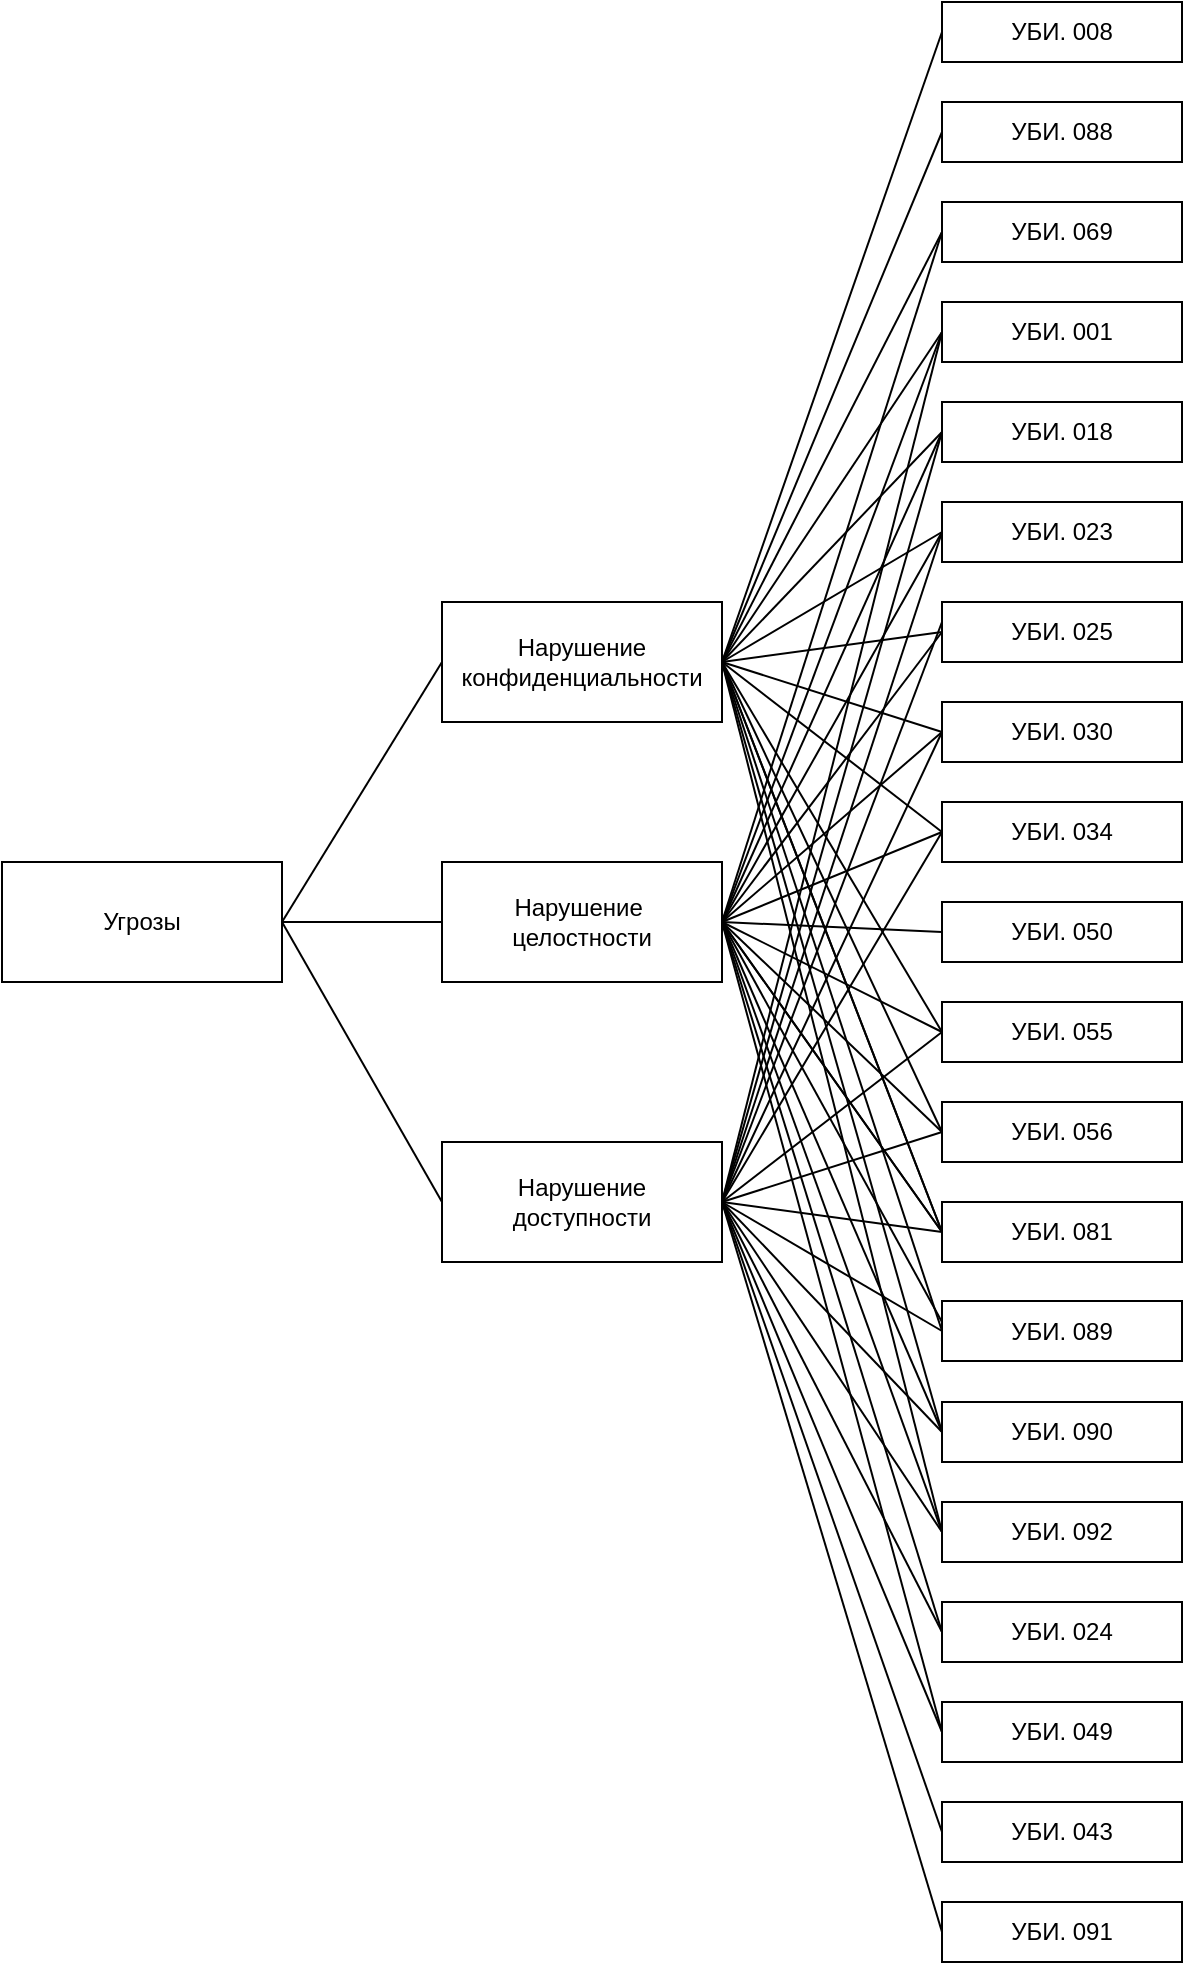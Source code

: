 <mxfile version="14.7.4" type="github"><diagram id="KXoY9jA_GB7N-rEaMCZF" name="Page-1"><mxGraphModel dx="1422" dy="1931" grid="1" gridSize="10" guides="1" tooltips="1" connect="1" arrows="1" fold="1" page="1" pageScale="1" pageWidth="827" pageHeight="1169" math="0" shadow="0"><root><mxCell id="0"/><mxCell id="1" parent="0"/><mxCell id="88y_IxggMM64B16vV4GN-1" value="Угрозы" style="rounded=0;whiteSpace=wrap;html=1;" vertex="1" parent="1"><mxGeometry x="20" y="350" width="140" height="60" as="geometry"/></mxCell><mxCell id="88y_IxggMM64B16vV4GN-3" value="Нарушение&lt;br&gt;конфиденциальности" style="rounded=0;whiteSpace=wrap;html=1;" vertex="1" parent="1"><mxGeometry x="240" y="220" width="140" height="60" as="geometry"/></mxCell><mxCell id="88y_IxggMM64B16vV4GN-4" value="Нарушение&amp;nbsp;&lt;br&gt;целостности" style="rounded=0;whiteSpace=wrap;html=1;" vertex="1" parent="1"><mxGeometry x="240" y="350" width="140" height="60" as="geometry"/></mxCell><mxCell id="88y_IxggMM64B16vV4GN-5" value="Нарушение&lt;br&gt;доступности" style="rounded=0;whiteSpace=wrap;html=1;" vertex="1" parent="1"><mxGeometry x="240" y="490" width="140" height="60" as="geometry"/></mxCell><mxCell id="88y_IxggMM64B16vV4GN-23" value="УБИ. 018" style="rounded=0;whiteSpace=wrap;html=1;" vertex="1" parent="1"><mxGeometry x="490" y="120" width="120" height="30" as="geometry"/></mxCell><mxCell id="88y_IxggMM64B16vV4GN-27" value="УБИ. 023" style="rounded=0;whiteSpace=wrap;html=1;" vertex="1" parent="1"><mxGeometry x="490" y="170" width="120" height="30" as="geometry"/></mxCell><mxCell id="88y_IxggMM64B16vV4GN-28" value="УБИ. 030" style="rounded=0;whiteSpace=wrap;html=1;" vertex="1" parent="1"><mxGeometry x="490" y="270" width="120" height="30" as="geometry"/></mxCell><mxCell id="88y_IxggMM64B16vV4GN-29" value="УБИ. 034" style="rounded=0;whiteSpace=wrap;html=1;" vertex="1" parent="1"><mxGeometry x="490" y="320" width="120" height="30" as="geometry"/></mxCell><mxCell id="88y_IxggMM64B16vV4GN-30" value="УБИ. 050" style="rounded=0;whiteSpace=wrap;html=1;" vertex="1" parent="1"><mxGeometry x="490" y="370" width="120" height="30" as="geometry"/></mxCell><mxCell id="88y_IxggMM64B16vV4GN-31" value="УБИ. 025" style="rounded=0;whiteSpace=wrap;html=1;" vertex="1" parent="1"><mxGeometry x="490" y="220" width="120" height="30" as="geometry"/></mxCell><mxCell id="88y_IxggMM64B16vV4GN-32" value="УБИ. 001" style="rounded=0;whiteSpace=wrap;html=1;" vertex="1" parent="1"><mxGeometry x="490" y="70" width="120" height="30" as="geometry"/></mxCell><mxCell id="88y_IxggMM64B16vV4GN-33" value="УБИ. 069" style="rounded=0;whiteSpace=wrap;html=1;" vertex="1" parent="1"><mxGeometry x="490" y="20" width="120" height="30" as="geometry"/></mxCell><mxCell id="88y_IxggMM64B16vV4GN-34" value="УБИ. 088" style="rounded=0;whiteSpace=wrap;html=1;" vertex="1" parent="1"><mxGeometry x="490" y="-30" width="120" height="30" as="geometry"/></mxCell><mxCell id="88y_IxggMM64B16vV4GN-35" value="УБИ. 008" style="rounded=0;whiteSpace=wrap;html=1;" vertex="1" parent="1"><mxGeometry x="490" y="-80" width="120" height="30" as="geometry"/></mxCell><mxCell id="88y_IxggMM64B16vV4GN-36" value="УБИ. 055" style="rounded=0;whiteSpace=wrap;html=1;" vertex="1" parent="1"><mxGeometry x="490" y="420" width="120" height="30" as="geometry"/></mxCell><mxCell id="88y_IxggMM64B16vV4GN-37" value="УБИ. 056" style="rounded=0;whiteSpace=wrap;html=1;" vertex="1" parent="1"><mxGeometry x="490" y="470" width="120" height="30" as="geometry"/></mxCell><mxCell id="88y_IxggMM64B16vV4GN-38" value="УБИ. 081" style="rounded=0;whiteSpace=wrap;html=1;" vertex="1" parent="1"><mxGeometry x="490" y="520" width="120" height="30" as="geometry"/></mxCell><mxCell id="88y_IxggMM64B16vV4GN-39" value="УБИ. 089" style="rounded=0;whiteSpace=wrap;html=1;" vertex="1" parent="1"><mxGeometry x="490" y="569.5" width="120" height="30" as="geometry"/></mxCell><mxCell id="88y_IxggMM64B16vV4GN-40" value="УБИ. 090" style="rounded=0;whiteSpace=wrap;html=1;" vertex="1" parent="1"><mxGeometry x="490" y="620" width="120" height="30" as="geometry"/></mxCell><mxCell id="88y_IxggMM64B16vV4GN-41" value="УБИ. 092" style="rounded=0;whiteSpace=wrap;html=1;" vertex="1" parent="1"><mxGeometry x="490" y="670" width="120" height="30" as="geometry"/></mxCell><mxCell id="88y_IxggMM64B16vV4GN-43" value="УБИ. 024" style="rounded=0;whiteSpace=wrap;html=1;" vertex="1" parent="1"><mxGeometry x="490" y="720" width="120" height="30" as="geometry"/></mxCell><mxCell id="88y_IxggMM64B16vV4GN-44" value="УБИ. 049" style="rounded=0;whiteSpace=wrap;html=1;" vertex="1" parent="1"><mxGeometry x="490" y="770" width="120" height="30" as="geometry"/></mxCell><mxCell id="88y_IxggMM64B16vV4GN-45" value="УБИ. 043" style="rounded=0;whiteSpace=wrap;html=1;" vertex="1" parent="1"><mxGeometry x="490" y="820" width="120" height="30" as="geometry"/></mxCell><mxCell id="88y_IxggMM64B16vV4GN-46" value="УБИ. 091" style="rounded=0;whiteSpace=wrap;html=1;" vertex="1" parent="1"><mxGeometry x="490" y="870" width="120" height="30" as="geometry"/></mxCell><mxCell id="88y_IxggMM64B16vV4GN-49" value="" style="endArrow=none;html=1;entryX=0;entryY=0.5;entryDx=0;entryDy=0;" edge="1" parent="1" target="88y_IxggMM64B16vV4GN-3"><mxGeometry width="50" height="50" relative="1" as="geometry"><mxPoint x="160" y="380" as="sourcePoint"/><mxPoint x="210" y="330" as="targetPoint"/></mxGeometry></mxCell><mxCell id="88y_IxggMM64B16vV4GN-50" value="" style="endArrow=none;html=1;entryX=0;entryY=0.5;entryDx=0;entryDy=0;exitX=1;exitY=0.5;exitDx=0;exitDy=0;" edge="1" parent="1" source="88y_IxggMM64B16vV4GN-1" target="88y_IxggMM64B16vV4GN-4"><mxGeometry width="50" height="50" relative="1" as="geometry"><mxPoint x="170" y="390" as="sourcePoint"/><mxPoint x="250" y="260" as="targetPoint"/></mxGeometry></mxCell><mxCell id="88y_IxggMM64B16vV4GN-51" value="" style="endArrow=none;html=1;entryX=0;entryY=0.5;entryDx=0;entryDy=0;exitX=1;exitY=0.5;exitDx=0;exitDy=0;" edge="1" parent="1" source="88y_IxggMM64B16vV4GN-1" target="88y_IxggMM64B16vV4GN-5"><mxGeometry width="50" height="50" relative="1" as="geometry"><mxPoint x="180" y="400" as="sourcePoint"/><mxPoint x="260" y="270" as="targetPoint"/></mxGeometry></mxCell><mxCell id="88y_IxggMM64B16vV4GN-52" value="" style="endArrow=none;html=1;entryX=0;entryY=0.5;entryDx=0;entryDy=0;exitX=1;exitY=0.5;exitDx=0;exitDy=0;" edge="1" parent="1" source="88y_IxggMM64B16vV4GN-3" target="88y_IxggMM64B16vV4GN-34"><mxGeometry width="50" height="50" relative="1" as="geometry"><mxPoint x="350" y="150" as="sourcePoint"/><mxPoint x="400" y="100" as="targetPoint"/></mxGeometry></mxCell><mxCell id="88y_IxggMM64B16vV4GN-53" value="" style="endArrow=none;html=1;entryX=0;entryY=0.5;entryDx=0;entryDy=0;exitX=1;exitY=0.5;exitDx=0;exitDy=0;" edge="1" parent="1" source="88y_IxggMM64B16vV4GN-3" target="88y_IxggMM64B16vV4GN-33"><mxGeometry width="50" height="50" relative="1" as="geometry"><mxPoint x="230" y="190" as="sourcePoint"/><mxPoint x="310" y="60" as="targetPoint"/></mxGeometry></mxCell><mxCell id="88y_IxggMM64B16vV4GN-54" value="" style="endArrow=none;html=1;entryX=0;entryY=0.5;entryDx=0;entryDy=0;exitX=1;exitY=0.5;exitDx=0;exitDy=0;" edge="1" parent="1" source="88y_IxggMM64B16vV4GN-3" target="88y_IxggMM64B16vV4GN-32"><mxGeometry width="50" height="50" relative="1" as="geometry"><mxPoint x="180" y="210" as="sourcePoint"/><mxPoint x="260" y="80" as="targetPoint"/></mxGeometry></mxCell><mxCell id="88y_IxggMM64B16vV4GN-55" value="" style="endArrow=none;html=1;entryX=0;entryY=0.5;entryDx=0;entryDy=0;exitX=1;exitY=0.5;exitDx=0;exitDy=0;" edge="1" parent="1" source="88y_IxggMM64B16vV4GN-4" target="88y_IxggMM64B16vV4GN-32"><mxGeometry width="50" height="50" relative="1" as="geometry"><mxPoint x="210" y="430" as="sourcePoint"/><mxPoint x="290" y="300" as="targetPoint"/></mxGeometry></mxCell><mxCell id="88y_IxggMM64B16vV4GN-56" value="" style="endArrow=none;html=1;exitX=1;exitY=0.5;exitDx=0;exitDy=0;" edge="1" parent="1" source="88y_IxggMM64B16vV4GN-5"><mxGeometry width="50" height="50" relative="1" as="geometry"><mxPoint x="220" y="440" as="sourcePoint"/><mxPoint x="490" y="85" as="targetPoint"/></mxGeometry></mxCell><mxCell id="88y_IxggMM64B16vV4GN-57" value="" style="endArrow=none;html=1;entryX=0;entryY=0.5;entryDx=0;entryDy=0;exitX=1;exitY=0.5;exitDx=0;exitDy=0;" edge="1" parent="1" source="88y_IxggMM64B16vV4GN-4" target="88y_IxggMM64B16vV4GN-33"><mxGeometry width="50" height="50" relative="1" as="geometry"><mxPoint x="110" y="270" as="sourcePoint"/><mxPoint x="190" y="140" as="targetPoint"/></mxGeometry></mxCell><mxCell id="88y_IxggMM64B16vV4GN-58" value="" style="endArrow=none;html=1;entryX=0;entryY=0.5;entryDx=0;entryDy=0;exitX=1;exitY=0.5;exitDx=0;exitDy=0;" edge="1" parent="1" source="88y_IxggMM64B16vV4GN-3" target="88y_IxggMM64B16vV4GN-35"><mxGeometry width="50" height="50" relative="1" as="geometry"><mxPoint x="240" y="460" as="sourcePoint"/><mxPoint x="320" y="330" as="targetPoint"/></mxGeometry></mxCell><mxCell id="88y_IxggMM64B16vV4GN-59" value="" style="endArrow=none;html=1;entryX=0;entryY=0.5;entryDx=0;entryDy=0;exitX=1;exitY=0.5;exitDx=0;exitDy=0;" edge="1" parent="1" source="88y_IxggMM64B16vV4GN-4" target="88y_IxggMM64B16vV4GN-30"><mxGeometry width="50" height="50" relative="1" as="geometry"><mxPoint x="250" y="470" as="sourcePoint"/><mxPoint x="330" y="340" as="targetPoint"/></mxGeometry></mxCell><mxCell id="88y_IxggMM64B16vV4GN-60" value="" style="endArrow=none;html=1;entryX=0;entryY=0.5;entryDx=0;entryDy=0;exitX=1;exitY=0.5;exitDx=0;exitDy=0;" edge="1" parent="1" source="88y_IxggMM64B16vV4GN-5" target="88y_IxggMM64B16vV4GN-46"><mxGeometry width="50" height="50" relative="1" as="geometry"><mxPoint x="260" y="480" as="sourcePoint"/><mxPoint x="340" y="350" as="targetPoint"/></mxGeometry></mxCell><mxCell id="88y_IxggMM64B16vV4GN-61" value="" style="endArrow=none;html=1;entryX=0;entryY=0.5;entryDx=0;entryDy=0;exitX=1;exitY=0.5;exitDx=0;exitDy=0;" edge="1" parent="1" source="88y_IxggMM64B16vV4GN-5" target="88y_IxggMM64B16vV4GN-45"><mxGeometry width="50" height="50" relative="1" as="geometry"><mxPoint x="270" y="490" as="sourcePoint"/><mxPoint x="350" y="360" as="targetPoint"/></mxGeometry></mxCell><mxCell id="88y_IxggMM64B16vV4GN-62" value="" style="endArrow=none;html=1;entryX=0;entryY=0.5;entryDx=0;entryDy=0;exitX=1;exitY=0.5;exitDx=0;exitDy=0;" edge="1" parent="1" source="88y_IxggMM64B16vV4GN-5" target="88y_IxggMM64B16vV4GN-44"><mxGeometry width="50" height="50" relative="1" as="geometry"><mxPoint x="280" y="500" as="sourcePoint"/><mxPoint x="360" y="370" as="targetPoint"/></mxGeometry></mxCell><mxCell id="88y_IxggMM64B16vV4GN-63" value="" style="endArrow=none;html=1;entryX=0;entryY=0.5;entryDx=0;entryDy=0;exitX=1;exitY=0.5;exitDx=0;exitDy=0;" edge="1" parent="1" source="88y_IxggMM64B16vV4GN-4" target="88y_IxggMM64B16vV4GN-44"><mxGeometry width="50" height="50" relative="1" as="geometry"><mxPoint x="290" y="510" as="sourcePoint"/><mxPoint x="370" y="380" as="targetPoint"/></mxGeometry></mxCell><mxCell id="88y_IxggMM64B16vV4GN-64" value="" style="endArrow=none;html=1;entryX=0;entryY=0.5;entryDx=0;entryDy=0;" edge="1" parent="1" target="88y_IxggMM64B16vV4GN-43"><mxGeometry width="50" height="50" relative="1" as="geometry"><mxPoint x="380" y="520" as="sourcePoint"/><mxPoint x="380" y="390" as="targetPoint"/></mxGeometry></mxCell><mxCell id="88y_IxggMM64B16vV4GN-65" value="" style="endArrow=none;html=1;entryX=0;entryY=0.5;entryDx=0;entryDy=0;" edge="1" parent="1" target="88y_IxggMM64B16vV4GN-43"><mxGeometry width="50" height="50" relative="1" as="geometry"><mxPoint x="380" y="380" as="sourcePoint"/><mxPoint x="390" y="400" as="targetPoint"/></mxGeometry></mxCell><mxCell id="88y_IxggMM64B16vV4GN-66" value="" style="endArrow=none;html=1;entryX=0;entryY=0.5;entryDx=0;entryDy=0;" edge="1" parent="1" target="88y_IxggMM64B16vV4GN-23"><mxGeometry width="50" height="50" relative="1" as="geometry"><mxPoint x="380" y="250" as="sourcePoint"/><mxPoint x="400" y="410" as="targetPoint"/></mxGeometry></mxCell><mxCell id="88y_IxggMM64B16vV4GN-67" value="" style="endArrow=none;html=1;entryX=0;entryY=0.5;entryDx=0;entryDy=0;" edge="1" parent="1" target="88y_IxggMM64B16vV4GN-23"><mxGeometry width="50" height="50" relative="1" as="geometry"><mxPoint x="380" y="380" as="sourcePoint"/><mxPoint x="410" y="420" as="targetPoint"/></mxGeometry></mxCell><mxCell id="88y_IxggMM64B16vV4GN-68" value="" style="endArrow=none;html=1;entryX=0;entryY=0.5;entryDx=0;entryDy=0;exitX=1;exitY=0.5;exitDx=0;exitDy=0;" edge="1" parent="1" source="88y_IxggMM64B16vV4GN-5" target="88y_IxggMM64B16vV4GN-23"><mxGeometry width="50" height="50" relative="1" as="geometry"><mxPoint x="340" y="560" as="sourcePoint"/><mxPoint x="420" y="430" as="targetPoint"/></mxGeometry></mxCell><mxCell id="88y_IxggMM64B16vV4GN-69" value="" style="endArrow=none;html=1;entryX=0;entryY=0.5;entryDx=0;entryDy=0;" edge="1" parent="1" target="88y_IxggMM64B16vV4GN-27"><mxGeometry width="50" height="50" relative="1" as="geometry"><mxPoint x="380" y="250" as="sourcePoint"/><mxPoint x="430" y="440" as="targetPoint"/></mxGeometry></mxCell><mxCell id="88y_IxggMM64B16vV4GN-70" value="" style="endArrow=none;html=1;entryX=0;entryY=0.5;entryDx=0;entryDy=0;" edge="1" parent="1" target="88y_IxggMM64B16vV4GN-27"><mxGeometry width="50" height="50" relative="1" as="geometry"><mxPoint x="380" y="380" as="sourcePoint"/><mxPoint x="440" y="450" as="targetPoint"/></mxGeometry></mxCell><mxCell id="88y_IxggMM64B16vV4GN-71" value="" style="endArrow=none;html=1;entryX=0;entryY=0.5;entryDx=0;entryDy=0;" edge="1" parent="1" target="88y_IxggMM64B16vV4GN-27"><mxGeometry width="50" height="50" relative="1" as="geometry"><mxPoint x="380" y="520" as="sourcePoint"/><mxPoint x="450" y="460" as="targetPoint"/></mxGeometry></mxCell><mxCell id="88y_IxggMM64B16vV4GN-72" value="" style="endArrow=none;html=1;entryX=0;entryY=0.5;entryDx=0;entryDy=0;exitX=1;exitY=0.5;exitDx=0;exitDy=0;" edge="1" parent="1" source="88y_IxggMM64B16vV4GN-3" target="88y_IxggMM64B16vV4GN-31"><mxGeometry width="50" height="50" relative="1" as="geometry"><mxPoint x="380" y="600" as="sourcePoint"/><mxPoint x="460" y="470" as="targetPoint"/></mxGeometry></mxCell><mxCell id="88y_IxggMM64B16vV4GN-73" value="" style="endArrow=none;html=1;entryX=0;entryY=0.5;entryDx=0;entryDy=0;exitX=1;exitY=0.5;exitDx=0;exitDy=0;" edge="1" parent="1" source="88y_IxggMM64B16vV4GN-4" target="88y_IxggMM64B16vV4GN-31"><mxGeometry width="50" height="50" relative="1" as="geometry"><mxPoint x="390" y="610" as="sourcePoint"/><mxPoint x="470" y="480" as="targetPoint"/></mxGeometry></mxCell><mxCell id="88y_IxggMM64B16vV4GN-74" value="" style="endArrow=none;html=1;entryX=0;entryY=0.333;entryDx=0;entryDy=0;entryPerimeter=0;exitX=1;exitY=0.5;exitDx=0;exitDy=0;" edge="1" parent="1" source="88y_IxggMM64B16vV4GN-5" target="88y_IxggMM64B16vV4GN-31"><mxGeometry width="50" height="50" relative="1" as="geometry"><mxPoint x="400" y="620" as="sourcePoint"/><mxPoint x="480" y="490" as="targetPoint"/></mxGeometry></mxCell><mxCell id="88y_IxggMM64B16vV4GN-75" value="" style="endArrow=none;html=1;entryX=0;entryY=0.5;entryDx=0;entryDy=0;exitX=1;exitY=0.5;exitDx=0;exitDy=0;" edge="1" parent="1" source="88y_IxggMM64B16vV4GN-3" target="88y_IxggMM64B16vV4GN-28"><mxGeometry width="50" height="50" relative="1" as="geometry"><mxPoint x="410" y="630" as="sourcePoint"/><mxPoint x="490" y="500" as="targetPoint"/></mxGeometry></mxCell><mxCell id="88y_IxggMM64B16vV4GN-76" value="" style="endArrow=none;html=1;exitX=1;exitY=0.5;exitDx=0;exitDy=0;entryX=0;entryY=0.5;entryDx=0;entryDy=0;" edge="1" parent="1" source="88y_IxggMM64B16vV4GN-4" target="88y_IxggMM64B16vV4GN-28"><mxGeometry width="50" height="50" relative="1" as="geometry"><mxPoint x="420" y="640" as="sourcePoint"/><mxPoint x="490" y="280" as="targetPoint"/></mxGeometry></mxCell><mxCell id="88y_IxggMM64B16vV4GN-77" value="" style="endArrow=none;html=1;entryX=0;entryY=0.5;entryDx=0;entryDy=0;exitX=1;exitY=0.5;exitDx=0;exitDy=0;" edge="1" parent="1" source="88y_IxggMM64B16vV4GN-5" target="88y_IxggMM64B16vV4GN-28"><mxGeometry width="50" height="50" relative="1" as="geometry"><mxPoint x="430" y="650" as="sourcePoint"/><mxPoint x="510" y="520" as="targetPoint"/></mxGeometry></mxCell><mxCell id="88y_IxggMM64B16vV4GN-78" value="" style="endArrow=none;html=1;entryX=0;entryY=0.5;entryDx=0;entryDy=0;exitX=1;exitY=0.5;exitDx=0;exitDy=0;" edge="1" parent="1" source="88y_IxggMM64B16vV4GN-3" target="88y_IxggMM64B16vV4GN-29"><mxGeometry width="50" height="50" relative="1" as="geometry"><mxPoint x="440" y="660" as="sourcePoint"/><mxPoint x="520" y="530" as="targetPoint"/></mxGeometry></mxCell><mxCell id="88y_IxggMM64B16vV4GN-79" value="" style="endArrow=none;html=1;entryX=0;entryY=0.5;entryDx=0;entryDy=0;exitX=1;exitY=0.5;exitDx=0;exitDy=0;" edge="1" parent="1" source="88y_IxggMM64B16vV4GN-4" target="88y_IxggMM64B16vV4GN-29"><mxGeometry width="50" height="50" relative="1" as="geometry"><mxPoint x="450" y="670" as="sourcePoint"/><mxPoint x="530" y="540" as="targetPoint"/></mxGeometry></mxCell><mxCell id="88y_IxggMM64B16vV4GN-80" value="" style="endArrow=none;html=1;entryX=0;entryY=0.5;entryDx=0;entryDy=0;exitX=1;exitY=0.5;exitDx=0;exitDy=0;" edge="1" parent="1" source="88y_IxggMM64B16vV4GN-5" target="88y_IxggMM64B16vV4GN-29"><mxGeometry width="50" height="50" relative="1" as="geometry"><mxPoint x="460" y="680" as="sourcePoint"/><mxPoint x="540" y="550" as="targetPoint"/></mxGeometry></mxCell><mxCell id="88y_IxggMM64B16vV4GN-81" value="" style="endArrow=none;html=1;entryX=0;entryY=0.5;entryDx=0;entryDy=0;exitX=1;exitY=0.5;exitDx=0;exitDy=0;" edge="1" parent="1" source="88y_IxggMM64B16vV4GN-3" target="88y_IxggMM64B16vV4GN-36"><mxGeometry width="50" height="50" relative="1" as="geometry"><mxPoint x="470" y="690" as="sourcePoint"/><mxPoint x="550" y="560" as="targetPoint"/></mxGeometry></mxCell><mxCell id="88y_IxggMM64B16vV4GN-82" value="" style="endArrow=none;html=1;entryX=0;entryY=0.5;entryDx=0;entryDy=0;exitX=1;exitY=0.5;exitDx=0;exitDy=0;" edge="1" parent="1" source="88y_IxggMM64B16vV4GN-4" target="88y_IxggMM64B16vV4GN-36"><mxGeometry width="50" height="50" relative="1" as="geometry"><mxPoint x="480" y="700" as="sourcePoint"/><mxPoint x="560" y="570" as="targetPoint"/></mxGeometry></mxCell><mxCell id="88y_IxggMM64B16vV4GN-83" value="" style="endArrow=none;html=1;entryX=0;entryY=0.5;entryDx=0;entryDy=0;exitX=1;exitY=0.5;exitDx=0;exitDy=0;" edge="1" parent="1" source="88y_IxggMM64B16vV4GN-5" target="88y_IxggMM64B16vV4GN-36"><mxGeometry width="50" height="50" relative="1" as="geometry"><mxPoint x="490" y="710" as="sourcePoint"/><mxPoint x="570" y="580" as="targetPoint"/></mxGeometry></mxCell><mxCell id="88y_IxggMM64B16vV4GN-84" value="" style="endArrow=none;html=1;entryX=0;entryY=0.5;entryDx=0;entryDy=0;exitX=1;exitY=0.5;exitDx=0;exitDy=0;" edge="1" parent="1" source="88y_IxggMM64B16vV4GN-3" target="88y_IxggMM64B16vV4GN-37"><mxGeometry width="50" height="50" relative="1" as="geometry"><mxPoint x="500" y="720" as="sourcePoint"/><mxPoint x="580" y="590" as="targetPoint"/></mxGeometry></mxCell><mxCell id="88y_IxggMM64B16vV4GN-85" value="" style="endArrow=none;html=1;entryX=0;entryY=0.5;entryDx=0;entryDy=0;exitX=1;exitY=0.5;exitDx=0;exitDy=0;" edge="1" parent="1" source="88y_IxggMM64B16vV4GN-4" target="88y_IxggMM64B16vV4GN-37"><mxGeometry width="50" height="50" relative="1" as="geometry"><mxPoint x="510" y="730" as="sourcePoint"/><mxPoint x="590" y="600" as="targetPoint"/></mxGeometry></mxCell><mxCell id="88y_IxggMM64B16vV4GN-86" value="" style="endArrow=none;html=1;entryX=0;entryY=0.5;entryDx=0;entryDy=0;exitX=1;exitY=0.5;exitDx=0;exitDy=0;" edge="1" parent="1" source="88y_IxggMM64B16vV4GN-5" target="88y_IxggMM64B16vV4GN-37"><mxGeometry width="50" height="50" relative="1" as="geometry"><mxPoint x="520" y="740" as="sourcePoint"/><mxPoint x="600" y="610" as="targetPoint"/></mxGeometry></mxCell><mxCell id="88y_IxggMM64B16vV4GN-87" value="" style="endArrow=none;html=1;entryX=0;entryY=0.5;entryDx=0;entryDy=0;exitX=1;exitY=0.5;exitDx=0;exitDy=0;" edge="1" parent="1" source="88y_IxggMM64B16vV4GN-3" target="88y_IxggMM64B16vV4GN-38"><mxGeometry width="50" height="50" relative="1" as="geometry"><mxPoint x="530" y="750" as="sourcePoint"/><mxPoint x="610" y="620" as="targetPoint"/></mxGeometry></mxCell><mxCell id="88y_IxggMM64B16vV4GN-88" value="" style="endArrow=none;html=1;entryX=0;entryY=0.5;entryDx=0;entryDy=0;" edge="1" parent="1" target="88y_IxggMM64B16vV4GN-38"><mxGeometry width="50" height="50" relative="1" as="geometry"><mxPoint x="380" y="380" as="sourcePoint"/><mxPoint x="620" y="630" as="targetPoint"/></mxGeometry></mxCell><mxCell id="88y_IxggMM64B16vV4GN-89" value="" style="endArrow=none;html=1;entryX=0;entryY=0.5;entryDx=0;entryDy=0;exitX=1;exitY=0.5;exitDx=0;exitDy=0;" edge="1" parent="1" source="88y_IxggMM64B16vV4GN-5" target="88y_IxggMM64B16vV4GN-38"><mxGeometry width="50" height="50" relative="1" as="geometry"><mxPoint x="550" y="770" as="sourcePoint"/><mxPoint x="630" y="640" as="targetPoint"/></mxGeometry></mxCell><mxCell id="88y_IxggMM64B16vV4GN-90" value="" style="endArrow=none;html=1;entryX=0;entryY=0.5;entryDx=0;entryDy=0;exitX=1;exitY=0.5;exitDx=0;exitDy=0;" edge="1" parent="1" source="88y_IxggMM64B16vV4GN-3" target="88y_IxggMM64B16vV4GN-38"><mxGeometry width="50" height="50" relative="1" as="geometry"><mxPoint x="560" y="780" as="sourcePoint"/><mxPoint x="640" y="650" as="targetPoint"/></mxGeometry></mxCell><mxCell id="88y_IxggMM64B16vV4GN-91" value="" style="endArrow=none;html=1;entryX=0;entryY=0.5;entryDx=0;entryDy=0;exitX=1;exitY=0.5;exitDx=0;exitDy=0;" edge="1" parent="1" source="88y_IxggMM64B16vV4GN-4" target="88y_IxggMM64B16vV4GN-38"><mxGeometry width="50" height="50" relative="1" as="geometry"><mxPoint x="570" y="790" as="sourcePoint"/><mxPoint x="650" y="660" as="targetPoint"/></mxGeometry></mxCell><mxCell id="88y_IxggMM64B16vV4GN-92" value="" style="endArrow=none;html=1;entryX=0;entryY=0.5;entryDx=0;entryDy=0;exitX=1;exitY=0.5;exitDx=0;exitDy=0;" edge="1" parent="1" source="88y_IxggMM64B16vV4GN-3" target="88y_IxggMM64B16vV4GN-39"><mxGeometry width="50" height="50" relative="1" as="geometry"><mxPoint x="580" y="800" as="sourcePoint"/><mxPoint x="660" y="670" as="targetPoint"/></mxGeometry></mxCell><mxCell id="88y_IxggMM64B16vV4GN-93" value="" style="endArrow=none;html=1;exitX=1;exitY=0.5;exitDx=0;exitDy=0;" edge="1" parent="1" source="88y_IxggMM64B16vV4GN-4"><mxGeometry width="50" height="50" relative="1" as="geometry"><mxPoint x="590" y="810" as="sourcePoint"/><mxPoint x="490" y="580" as="targetPoint"/></mxGeometry></mxCell><mxCell id="88y_IxggMM64B16vV4GN-94" value="" style="endArrow=none;html=1;entryX=0;entryY=0.5;entryDx=0;entryDy=0;exitX=1;exitY=0.5;exitDx=0;exitDy=0;" edge="1" parent="1" source="88y_IxggMM64B16vV4GN-5" target="88y_IxggMM64B16vV4GN-39"><mxGeometry width="50" height="50" relative="1" as="geometry"><mxPoint x="600" y="820" as="sourcePoint"/><mxPoint x="680" y="690" as="targetPoint"/></mxGeometry></mxCell><mxCell id="88y_IxggMM64B16vV4GN-95" value="" style="endArrow=none;html=1;entryX=0;entryY=0.5;entryDx=0;entryDy=0;" edge="1" parent="1" target="88y_IxggMM64B16vV4GN-40"><mxGeometry width="50" height="50" relative="1" as="geometry"><mxPoint x="380" y="250" as="sourcePoint"/><mxPoint x="690" y="700" as="targetPoint"/></mxGeometry></mxCell><mxCell id="88y_IxggMM64B16vV4GN-96" value="" style="endArrow=none;html=1;entryX=0;entryY=0.5;entryDx=0;entryDy=0;exitX=1;exitY=0.5;exitDx=0;exitDy=0;" edge="1" parent="1" source="88y_IxggMM64B16vV4GN-4" target="88y_IxggMM64B16vV4GN-40"><mxGeometry width="50" height="50" relative="1" as="geometry"><mxPoint x="620" y="840" as="sourcePoint"/><mxPoint x="700" y="710" as="targetPoint"/></mxGeometry></mxCell><mxCell id="88y_IxggMM64B16vV4GN-97" value="" style="endArrow=none;html=1;entryX=0;entryY=0.5;entryDx=0;entryDy=0;" edge="1" parent="1" target="88y_IxggMM64B16vV4GN-40"><mxGeometry width="50" height="50" relative="1" as="geometry"><mxPoint x="380" y="520" as="sourcePoint"/><mxPoint x="710" y="720" as="targetPoint"/></mxGeometry></mxCell><mxCell id="88y_IxggMM64B16vV4GN-98" value="" style="endArrow=none;html=1;entryX=0;entryY=0.5;entryDx=0;entryDy=0;" edge="1" parent="1" target="88y_IxggMM64B16vV4GN-41"><mxGeometry width="50" height="50" relative="1" as="geometry"><mxPoint x="380" y="250" as="sourcePoint"/><mxPoint x="720" y="730" as="targetPoint"/></mxGeometry></mxCell><mxCell id="88y_IxggMM64B16vV4GN-99" value="" style="endArrow=none;html=1;entryX=0;entryY=0.5;entryDx=0;entryDy=0;exitX=1;exitY=0.5;exitDx=0;exitDy=0;" edge="1" parent="1" source="88y_IxggMM64B16vV4GN-4" target="88y_IxggMM64B16vV4GN-41"><mxGeometry width="50" height="50" relative="1" as="geometry"><mxPoint x="650" y="870" as="sourcePoint"/><mxPoint x="730" y="740" as="targetPoint"/></mxGeometry></mxCell><mxCell id="88y_IxggMM64B16vV4GN-100" value="" style="endArrow=none;html=1;entryX=0;entryY=0.5;entryDx=0;entryDy=0;" edge="1" parent="1" target="88y_IxggMM64B16vV4GN-41"><mxGeometry width="50" height="50" relative="1" as="geometry"><mxPoint x="380" y="520" as="sourcePoint"/><mxPoint x="740" y="750" as="targetPoint"/></mxGeometry></mxCell></root></mxGraphModel></diagram></mxfile>